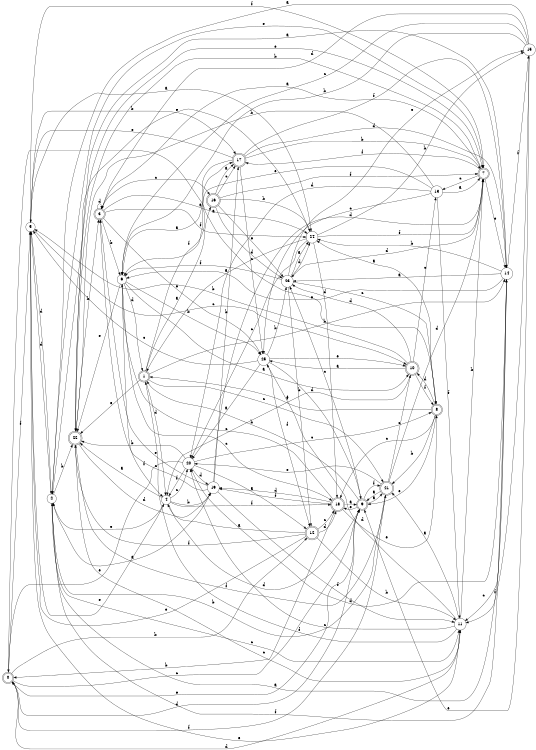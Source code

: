 digraph n21_3 {
__start0 [label="" shape="none"];

rankdir=LR;
size="8,5";

s0 [style="rounded,filled", color="black", fillcolor="white" shape="doublecircle", label="0"];
s1 [style="rounded,filled", color="black", fillcolor="white" shape="doublecircle", label="1"];
s2 [style="filled", color="black", fillcolor="white" shape="circle", label="2"];
s3 [style="rounded,filled", color="black", fillcolor="white" shape="doublecircle", label="3"];
s4 [style="filled", color="black", fillcolor="white" shape="circle", label="4"];
s5 [style="filled", color="black", fillcolor="white" shape="circle", label="5"];
s6 [style="filled", color="black", fillcolor="white" shape="circle", label="6"];
s7 [style="rounded,filled", color="black", fillcolor="white" shape="doublecircle", label="7"];
s8 [style="rounded,filled", color="black", fillcolor="white" shape="doublecircle", label="8"];
s9 [style="rounded,filled", color="black", fillcolor="white" shape="doublecircle", label="9"];
s10 [style="rounded,filled", color="black", fillcolor="white" shape="doublecircle", label="10"];
s11 [style="filled", color="black", fillcolor="white" shape="circle", label="11"];
s12 [style="rounded,filled", color="black", fillcolor="white" shape="doublecircle", label="12"];
s13 [style="filled", color="black", fillcolor="white" shape="circle", label="13"];
s14 [style="filled", color="black", fillcolor="white" shape="circle", label="14"];
s15 [style="filled", color="black", fillcolor="white" shape="circle", label="15"];
s16 [style="rounded,filled", color="black", fillcolor="white" shape="doublecircle", label="16"];
s17 [style="rounded,filled", color="black", fillcolor="white" shape="doublecircle", label="17"];
s18 [style="rounded,filled", color="black", fillcolor="white" shape="doublecircle", label="18"];
s19 [style="filled", color="black", fillcolor="white" shape="circle", label="19"];
s20 [style="filled", color="black", fillcolor="white" shape="circle", label="20"];
s21 [style="rounded,filled", color="black", fillcolor="white" shape="doublecircle", label="21"];
s22 [style="rounded,filled", color="black", fillcolor="white" shape="doublecircle", label="22"];
s23 [style="filled", color="black", fillcolor="white" shape="circle", label="23"];
s24 [style="filled", color="black", fillcolor="white" shape="circle", label="24"];
s25 [style="filled", color="black", fillcolor="white" shape="circle", label="25"];
s0 -> s8 [label="a"];
s0 -> s12 [label="b"];
s0 -> s9 [label="c"];
s0 -> s11 [label="d"];
s0 -> s9 [label="e"];
s0 -> s5 [label="f"];
s1 -> s16 [label="a"];
s1 -> s14 [label="b"];
s1 -> s21 [label="c"];
s1 -> s4 [label="d"];
s1 -> s22 [label="e"];
s1 -> s17 [label="f"];
s2 -> s14 [label="a"];
s2 -> s22 [label="b"];
s2 -> s11 [label="c"];
s2 -> s5 [label="d"];
s2 -> s7 [label="e"];
s2 -> s14 [label="f"];
s3 -> s24 [label="a"];
s3 -> s6 [label="b"];
s3 -> s16 [label="c"];
s3 -> s3 [label="d"];
s3 -> s25 [label="e"];
s3 -> s24 [label="f"];
s4 -> s22 [label="a"];
s4 -> s19 [label="b"];
s4 -> s20 [label="c"];
s4 -> s9 [label="d"];
s4 -> s2 [label="e"];
s4 -> s18 [label="f"];
s5 -> s24 [label="a"];
s5 -> s17 [label="b"];
s5 -> s10 [label="c"];
s5 -> s2 [label="d"];
s5 -> s4 [label="e"];
s5 -> s7 [label="f"];
s6 -> s10 [label="a"];
s6 -> s25 [label="b"];
s6 -> s18 [label="c"];
s6 -> s1 [label="d"];
s6 -> s22 [label="e"];
s6 -> s4 [label="f"];
s7 -> s3 [label="a"];
s7 -> s22 [label="b"];
s7 -> s13 [label="c"];
s7 -> s23 [label="d"];
s7 -> s14 [label="e"];
s7 -> s17 [label="f"];
s8 -> s24 [label="a"];
s8 -> s21 [label="b"];
s8 -> s18 [label="c"];
s8 -> s10 [label="d"];
s8 -> s9 [label="e"];
s8 -> s1 [label="f"];
s9 -> s21 [label="a"];
s9 -> s1 [label="b"];
s9 -> s23 [label="c"];
s9 -> s0 [label="d"];
s9 -> s18 [label="e"];
s9 -> s21 [label="f"];
s10 -> s25 [label="a"];
s10 -> s5 [label="b"];
s10 -> s13 [label="c"];
s10 -> s23 [label="d"];
s10 -> s4 [label="e"];
s10 -> s8 [label="f"];
s11 -> s21 [label="a"];
s11 -> s7 [label="b"];
s11 -> s20 [label="c"];
s11 -> s25 [label="d"];
s11 -> s5 [label="e"];
s11 -> s1 [label="f"];
s12 -> s4 [label="a"];
s12 -> s11 [label="b"];
s12 -> s18 [label="c"];
s12 -> s18 [label="d"];
s12 -> s5 [label="e"];
s12 -> s22 [label="f"];
s13 -> s7 [label="a"];
s13 -> s22 [label="b"];
s13 -> s25 [label="c"];
s13 -> s20 [label="d"];
s13 -> s6 [label="e"];
s13 -> s11 [label="f"];
s14 -> s23 [label="a"];
s14 -> s24 [label="b"];
s14 -> s11 [label="c"];
s14 -> s20 [label="d"];
s14 -> s6 [label="e"];
s14 -> s15 [label="f"];
s15 -> s2 [label="a"];
s15 -> s6 [label="b"];
s15 -> s6 [label="c"];
s15 -> s3 [label="d"];
s15 -> s9 [label="e"];
s15 -> s11 [label="f"];
s16 -> s17 [label="a"];
s16 -> s24 [label="b"];
s16 -> s17 [label="c"];
s16 -> s23 [label="d"];
s16 -> s23 [label="e"];
s16 -> s7 [label="f"];
s17 -> s6 [label="a"];
s17 -> s7 [label="b"];
s17 -> s25 [label="c"];
s17 -> s14 [label="d"];
s17 -> s5 [label="e"];
s17 -> s14 [label="f"];
s18 -> s9 [label="a"];
s18 -> s0 [label="b"];
s18 -> s6 [label="c"];
s18 -> s19 [label="d"];
s18 -> s8 [label="e"];
s18 -> s19 [label="f"];
s19 -> s2 [label="a"];
s19 -> s17 [label="b"];
s19 -> s3 [label="c"];
s19 -> s7 [label="d"];
s19 -> s3 [label="e"];
s19 -> s11 [label="f"];
s20 -> s12 [label="a"];
s20 -> s22 [label="b"];
s20 -> s8 [label="c"];
s20 -> s19 [label="d"];
s20 -> s0 [label="e"];
s20 -> s4 [label="f"];
s21 -> s9 [label="a"];
s21 -> s2 [label="b"];
s21 -> s10 [label="c"];
s21 -> s7 [label="d"];
s21 -> s20 [label="e"];
s21 -> s0 [label="f"];
s22 -> s14 [label="a"];
s22 -> s3 [label="b"];
s22 -> s11 [label="c"];
s22 -> s19 [label="d"];
s22 -> s7 [label="e"];
s22 -> s21 [label="f"];
s23 -> s24 [label="a"];
s23 -> s12 [label="b"];
s23 -> s8 [label="c"];
s23 -> s24 [label="d"];
s23 -> s15 [label="e"];
s23 -> s6 [label="f"];
s24 -> s1 [label="a"];
s24 -> s15 [label="b"];
s24 -> s20 [label="c"];
s24 -> s18 [label="d"];
s24 -> s2 [label="e"];
s24 -> s7 [label="f"];
s25 -> s20 [label="a"];
s25 -> s23 [label="b"];
s25 -> s5 [label="c"];
s25 -> s9 [label="d"];
s25 -> s10 [label="e"];
s25 -> s12 [label="f"];

}